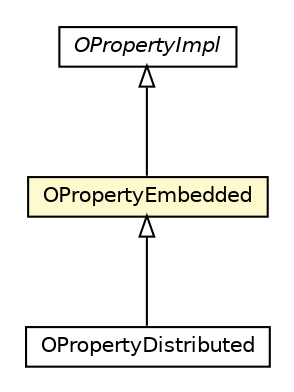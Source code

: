 #!/usr/local/bin/dot
#
# Class diagram 
# Generated by UMLGraph version R5_6-24-gf6e263 (http://www.umlgraph.org/)
#

digraph G {
	edge [fontname="Helvetica",fontsize=10,labelfontname="Helvetica",labelfontsize=10];
	node [fontname="Helvetica",fontsize=10,shape=plaintext];
	nodesep=0.25;
	ranksep=0.5;
	// com.orientechnologies.orient.core.metadata.schema.OPropertyEmbedded
	c5042015 [label=<<table title="com.orientechnologies.orient.core.metadata.schema.OPropertyEmbedded" border="0" cellborder="1" cellspacing="0" cellpadding="2" port="p" bgcolor="lemonChiffon" href="./OPropertyEmbedded.html">
		<tr><td><table border="0" cellspacing="0" cellpadding="1">
<tr><td align="center" balign="center"> OPropertyEmbedded </td></tr>
		</table></td></tr>
		</table>>, URL="./OPropertyEmbedded.html", fontname="Helvetica", fontcolor="black", fontsize=10.0];
	// com.orientechnologies.orient.core.metadata.schema.OPropertyImpl
	c5042024 [label=<<table title="com.orientechnologies.orient.core.metadata.schema.OPropertyImpl" border="0" cellborder="1" cellspacing="0" cellpadding="2" port="p" href="./OPropertyImpl.html">
		<tr><td><table border="0" cellspacing="0" cellpadding="1">
<tr><td align="center" balign="center"><font face="Helvetica-Oblique"> OPropertyImpl </font></td></tr>
		</table></td></tr>
		</table>>, URL="./OPropertyImpl.html", fontname="Helvetica", fontcolor="black", fontsize=10.0];
	// com.orientechnologies.orient.server.distributed.impl.metadata.OPropertyDistributed
	c5044032 [label=<<table title="com.orientechnologies.orient.server.distributed.impl.metadata.OPropertyDistributed" border="0" cellborder="1" cellspacing="0" cellpadding="2" port="p" href="../../../server/distributed/impl/metadata/OPropertyDistributed.html">
		<tr><td><table border="0" cellspacing="0" cellpadding="1">
<tr><td align="center" balign="center"> OPropertyDistributed </td></tr>
		</table></td></tr>
		</table>>, URL="../../../server/distributed/impl/metadata/OPropertyDistributed.html", fontname="Helvetica", fontcolor="black", fontsize=10.0];
	//com.orientechnologies.orient.core.metadata.schema.OPropertyEmbedded extends com.orientechnologies.orient.core.metadata.schema.OPropertyImpl
	c5042024:p -> c5042015:p [dir=back,arrowtail=empty];
	//com.orientechnologies.orient.server.distributed.impl.metadata.OPropertyDistributed extends com.orientechnologies.orient.core.metadata.schema.OPropertyEmbedded
	c5042015:p -> c5044032:p [dir=back,arrowtail=empty];
}

